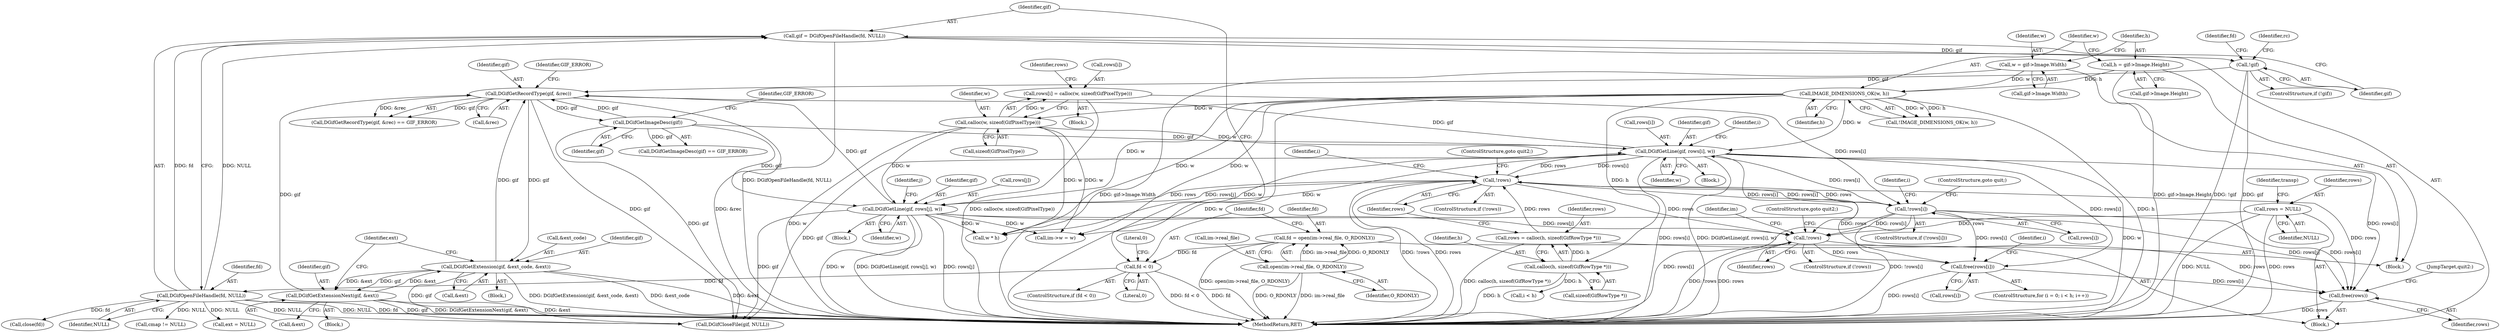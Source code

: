 digraph "0_enlightment_37a96801663b7b4cd3fbe56cc0eb8b6a17e766a8@API" {
"1000767" [label="(Call,free(rows))"];
"1000283" [label="(Call,!rows[i])"];
"1000274" [label="(Call,rows[i] = calloc(w, sizeof(GifPixelType)))"];
"1000278" [label="(Call,calloc(w, sizeof(GifPixelType)))"];
"1000250" [label="(Call,IMAGE_DIMENSIONS_OK(w, h))"];
"1000234" [label="(Call,w = gif->Image.Width)"];
"1000241" [label="(Call,h = gif->Image.Height)"];
"1000261" [label="(Call,!rows)"];
"1000254" [label="(Call,rows = calloc(h, sizeof(GifRowType *)))"];
"1000256" [label="(Call,calloc(h, sizeof(GifRowType *)))"];
"1000338" [label="(Call,DGifGetLine(gif, rows[i], w))"];
"1000226" [label="(Call,DGifGetImageDesc(gif))"];
"1000207" [label="(Call,DGifGetRecordType(gif, &rec))"];
"1000392" [label="(Call,DGifGetExtensionNext(gif, &ext))"];
"1000358" [label="(Call,DGifGetExtension(gif, &ext_code, &ext))"];
"1000320" [label="(Call,DGifGetLine(gif, rows[j], w))"];
"1000193" [label="(Call,!gif)"];
"1000187" [label="(Call,gif = DGifOpenFileHandle(fd, NULL))"];
"1000189" [label="(Call,DGifOpenFileHandle(fd, NULL))"];
"1000182" [label="(Call,fd < 0)"];
"1000174" [label="(Call,fd = open(im->real_file, O_RDONLY))"];
"1000176" [label="(Call,open(im->real_file, O_RDONLY))"];
"1000417" [label="(Call,!rows)"];
"1000161" [label="(Call,rows = NULL)"];
"1000763" [label="(Call,free(rows[i]))"];
"1000283" [label="(Call,!rows[i])"];
"1000227" [label="(Identifier,gif)"];
"1000177" [label="(Call,im->real_file)"];
"1000241" [label="(Call,h = gif->Image.Height)"];
"1000226" [label="(Call,DGifGetImageDesc(gif))"];
"1000275" [label="(Call,rows[i])"];
"1000359" [label="(Identifier,gif)"];
"1000279" [label="(Identifier,w)"];
"1000420" [label="(ControlStructure,goto quit2;)"];
"1000252" [label="(Identifier,h)"];
"1000416" [label="(ControlStructure,if (!rows))"];
"1000768" [label="(Identifier,rows)"];
"1000257" [label="(Identifier,h)"];
"1000754" [label="(ControlStructure,for (i = 0; i < h; i++))"];
"1000187" [label="(Call,gif = DGifOpenFileHandle(fd, NULL))"];
"1000417" [label="(Call,!rows)"];
"1000272" [label="(Identifier,i)"];
"1000250" [label="(Call,IMAGE_DIMENSIONS_OK(w, h))"];
"1000183" [label="(Identifier,fd)"];
"1000201" [label="(Identifier,rc)"];
"1000260" [label="(ControlStructure,if (!rows))"];
"1000175" [label="(Identifier,fd)"];
"1000362" [label="(Call,&ext)"];
"1000180" [label="(Identifier,O_RDONLY)"];
"1000268" [label="(Call,i < h)"];
"1000325" [label="(Identifier,w)"];
"1000225" [label="(Call,DGifGetImageDesc(gif) == GIF_ERROR)"];
"1000188" [label="(Identifier,gif)"];
"1000355" [label="(Call,ext = NULL)"];
"1000322" [label="(Call,rows[j])"];
"1000181" [label="(ControlStructure,if (fd < 0))"];
"1000339" [label="(Identifier,gif)"];
"1000423" [label="(Identifier,im)"];
"1000165" [label="(Identifier,transp)"];
"1000209" [label="(Call,&rec)"];
"1000258" [label="(Call,sizeof(GifRowType *))"];
"1000194" [label="(Identifier,gif)"];
"1000336" [label="(Identifier,i)"];
"1000769" [label="(JumpTarget,quit2:)"];
"1000770" [label="(Call,DGifCloseFile(gif, NULL))"];
"1000366" [label="(Block,)"];
"1000115" [label="(Block,)"];
"1000191" [label="(Identifier,NULL)"];
"1000261" [label="(Call,!rows)"];
"1000162" [label="(Identifier,rows)"];
"1000418" [label="(Identifier,rows)"];
"1000392" [label="(Call,DGifGetExtensionNext(gif, &ext))"];
"1000189" [label="(Call,DGifOpenFileHandle(fd, NULL))"];
"1000764" [label="(Call,rows[i])"];
"1000235" [label="(Identifier,w)"];
"1000284" [label="(Call,rows[i])"];
"1000242" [label="(Identifier,h)"];
"1000352" [label="(Block,)"];
"1000282" [label="(ControlStructure,if (!rows[i]))"];
"1000228" [label="(Identifier,GIF_ERROR)"];
"1000287" [label="(ControlStructure,goto quit;)"];
"1000393" [label="(Identifier,gif)"];
"1000263" [label="(ControlStructure,goto quit2;)"];
"1000190" [label="(Identifier,fd)"];
"1000161" [label="(Call,rows = NULL)"];
"1000254" [label="(Call,rows = calloc(h, sizeof(GifRowType *)))"];
"1000285" [label="(Identifier,rows)"];
"1000186" [label="(Literal,0)"];
"1000184" [label="(Literal,0)"];
"1000343" [label="(Identifier,w)"];
"1000337" [label="(Block,)"];
"1000266" [label="(Identifier,i)"];
"1000211" [label="(Identifier,GIF_ERROR)"];
"1000315" [label="(Identifier,j)"];
"1000234" [label="(Call,w = gif->Image.Width)"];
"1000197" [label="(Identifier,fd)"];
"1000176" [label="(Call,open(im->real_file, O_RDONLY))"];
"1000762" [label="(Identifier,i)"];
"1000196" [label="(Call,close(fd))"];
"1000479" [label="(Call,cmap != NULL)"];
"1000163" [label="(Identifier,NULL)"];
"1000223" [label="(Block,)"];
"1000365" [label="(Identifier,ext)"];
"1000767" [label="(Call,free(rows))"];
"1000394" [label="(Call,&ext)"];
"1000193" [label="(Call,!gif)"];
"1000207" [label="(Call,DGifGetRecordType(gif, &rec))"];
"1000262" [label="(Identifier,rows)"];
"1000320" [label="(Call,DGifGetLine(gif, rows[j], w))"];
"1000255" [label="(Identifier,rows)"];
"1000338" [label="(Call,DGifGetLine(gif, rows[i], w))"];
"1000192" [label="(ControlStructure,if (!gif))"];
"1000280" [label="(Call,sizeof(GifPixelType))"];
"1000321" [label="(Identifier,gif)"];
"1000581" [label="(Call,w * h)"];
"1000182" [label="(Call,fd < 0)"];
"1000174" [label="(Call,fd = open(im->real_file, O_RDONLY))"];
"1000251" [label="(Identifier,w)"];
"1000256" [label="(Call,calloc(h, sizeof(GifRowType *)))"];
"1000236" [label="(Call,gif->Image.Width)"];
"1000249" [label="(Call,!IMAGE_DIMENSIONS_OK(w, h))"];
"1000775" [label="(MethodReturn,RET)"];
"1000273" [label="(Block,)"];
"1000358" [label="(Call,DGifGetExtension(gif, &ext_code, &ext))"];
"1000763" [label="(Call,free(rows[i]))"];
"1000206" [label="(Call,DGifGetRecordType(gif, &rec) == GIF_ERROR)"];
"1000319" [label="(Block,)"];
"1000243" [label="(Call,gif->Image.Height)"];
"1000340" [label="(Call,rows[i])"];
"1000421" [label="(Call,im->w = w)"];
"1000360" [label="(Call,&ext_code)"];
"1000208" [label="(Identifier,gif)"];
"1000278" [label="(Call,calloc(w, sizeof(GifPixelType)))"];
"1000274" [label="(Call,rows[i] = calloc(w, sizeof(GifPixelType)))"];
"1000767" -> "1000115"  [label="AST: "];
"1000767" -> "1000768"  [label="CFG: "];
"1000768" -> "1000767"  [label="AST: "];
"1000769" -> "1000767"  [label="CFG: "];
"1000767" -> "1000775"  [label="DDG: rows"];
"1000283" -> "1000767"  [label="DDG: rows[i]"];
"1000417" -> "1000767"  [label="DDG: rows"];
"1000261" -> "1000767"  [label="DDG: rows"];
"1000763" -> "1000767"  [label="DDG: rows[i]"];
"1000338" -> "1000767"  [label="DDG: rows[i]"];
"1000320" -> "1000767"  [label="DDG: rows[j]"];
"1000283" -> "1000282"  [label="AST: "];
"1000283" -> "1000284"  [label="CFG: "];
"1000284" -> "1000283"  [label="AST: "];
"1000287" -> "1000283"  [label="CFG: "];
"1000272" -> "1000283"  [label="CFG: "];
"1000283" -> "1000775"  [label="DDG: rows[i]"];
"1000283" -> "1000775"  [label="DDG: !rows[i]"];
"1000283" -> "1000261"  [label="DDG: rows[i]"];
"1000274" -> "1000283"  [label="DDG: rows[i]"];
"1000261" -> "1000283"  [label="DDG: rows"];
"1000283" -> "1000338"  [label="DDG: rows[i]"];
"1000283" -> "1000417"  [label="DDG: rows[i]"];
"1000283" -> "1000763"  [label="DDG: rows[i]"];
"1000274" -> "1000273"  [label="AST: "];
"1000274" -> "1000278"  [label="CFG: "];
"1000275" -> "1000274"  [label="AST: "];
"1000278" -> "1000274"  [label="AST: "];
"1000285" -> "1000274"  [label="CFG: "];
"1000274" -> "1000775"  [label="DDG: calloc(w, sizeof(GifPixelType))"];
"1000278" -> "1000274"  [label="DDG: w"];
"1000278" -> "1000280"  [label="CFG: "];
"1000279" -> "1000278"  [label="AST: "];
"1000280" -> "1000278"  [label="AST: "];
"1000278" -> "1000775"  [label="DDG: w"];
"1000250" -> "1000278"  [label="DDG: w"];
"1000278" -> "1000320"  [label="DDG: w"];
"1000278" -> "1000338"  [label="DDG: w"];
"1000278" -> "1000421"  [label="DDG: w"];
"1000278" -> "1000581"  [label="DDG: w"];
"1000250" -> "1000249"  [label="AST: "];
"1000250" -> "1000252"  [label="CFG: "];
"1000251" -> "1000250"  [label="AST: "];
"1000252" -> "1000250"  [label="AST: "];
"1000249" -> "1000250"  [label="CFG: "];
"1000250" -> "1000775"  [label="DDG: w"];
"1000250" -> "1000775"  [label="DDG: h"];
"1000250" -> "1000249"  [label="DDG: w"];
"1000250" -> "1000249"  [label="DDG: h"];
"1000234" -> "1000250"  [label="DDG: w"];
"1000241" -> "1000250"  [label="DDG: h"];
"1000250" -> "1000256"  [label="DDG: h"];
"1000250" -> "1000320"  [label="DDG: w"];
"1000250" -> "1000338"  [label="DDG: w"];
"1000250" -> "1000421"  [label="DDG: w"];
"1000250" -> "1000581"  [label="DDG: w"];
"1000234" -> "1000223"  [label="AST: "];
"1000234" -> "1000236"  [label="CFG: "];
"1000235" -> "1000234"  [label="AST: "];
"1000236" -> "1000234"  [label="AST: "];
"1000242" -> "1000234"  [label="CFG: "];
"1000234" -> "1000775"  [label="DDG: gif->Image.Width"];
"1000241" -> "1000223"  [label="AST: "];
"1000241" -> "1000243"  [label="CFG: "];
"1000242" -> "1000241"  [label="AST: "];
"1000243" -> "1000241"  [label="AST: "];
"1000251" -> "1000241"  [label="CFG: "];
"1000241" -> "1000775"  [label="DDG: gif->Image.Height"];
"1000261" -> "1000260"  [label="AST: "];
"1000261" -> "1000262"  [label="CFG: "];
"1000262" -> "1000261"  [label="AST: "];
"1000263" -> "1000261"  [label="CFG: "];
"1000266" -> "1000261"  [label="CFG: "];
"1000261" -> "1000775"  [label="DDG: rows"];
"1000261" -> "1000775"  [label="DDG: !rows"];
"1000254" -> "1000261"  [label="DDG: rows"];
"1000338" -> "1000261"  [label="DDG: rows[i]"];
"1000320" -> "1000261"  [label="DDG: rows[j]"];
"1000261" -> "1000320"  [label="DDG: rows"];
"1000261" -> "1000338"  [label="DDG: rows"];
"1000261" -> "1000417"  [label="DDG: rows"];
"1000261" -> "1000763"  [label="DDG: rows"];
"1000254" -> "1000223"  [label="AST: "];
"1000254" -> "1000256"  [label="CFG: "];
"1000255" -> "1000254"  [label="AST: "];
"1000256" -> "1000254"  [label="AST: "];
"1000262" -> "1000254"  [label="CFG: "];
"1000254" -> "1000775"  [label="DDG: calloc(h, sizeof(GifRowType *))"];
"1000256" -> "1000254"  [label="DDG: h"];
"1000256" -> "1000258"  [label="CFG: "];
"1000257" -> "1000256"  [label="AST: "];
"1000258" -> "1000256"  [label="AST: "];
"1000256" -> "1000775"  [label="DDG: h"];
"1000256" -> "1000268"  [label="DDG: h"];
"1000338" -> "1000337"  [label="AST: "];
"1000338" -> "1000343"  [label="CFG: "];
"1000339" -> "1000338"  [label="AST: "];
"1000340" -> "1000338"  [label="AST: "];
"1000343" -> "1000338"  [label="AST: "];
"1000336" -> "1000338"  [label="CFG: "];
"1000338" -> "1000775"  [label="DDG: w"];
"1000338" -> "1000775"  [label="DDG: DGifGetLine(gif, rows[i], w)"];
"1000338" -> "1000775"  [label="DDG: rows[i]"];
"1000338" -> "1000207"  [label="DDG: gif"];
"1000226" -> "1000338"  [label="DDG: gif"];
"1000338" -> "1000417"  [label="DDG: rows[i]"];
"1000338" -> "1000421"  [label="DDG: w"];
"1000338" -> "1000581"  [label="DDG: w"];
"1000338" -> "1000763"  [label="DDG: rows[i]"];
"1000338" -> "1000770"  [label="DDG: gif"];
"1000226" -> "1000225"  [label="AST: "];
"1000226" -> "1000227"  [label="CFG: "];
"1000227" -> "1000226"  [label="AST: "];
"1000228" -> "1000226"  [label="CFG: "];
"1000226" -> "1000207"  [label="DDG: gif"];
"1000226" -> "1000225"  [label="DDG: gif"];
"1000207" -> "1000226"  [label="DDG: gif"];
"1000226" -> "1000320"  [label="DDG: gif"];
"1000226" -> "1000770"  [label="DDG: gif"];
"1000207" -> "1000206"  [label="AST: "];
"1000207" -> "1000209"  [label="CFG: "];
"1000208" -> "1000207"  [label="AST: "];
"1000209" -> "1000207"  [label="AST: "];
"1000211" -> "1000207"  [label="CFG: "];
"1000207" -> "1000775"  [label="DDG: &rec"];
"1000207" -> "1000206"  [label="DDG: gif"];
"1000207" -> "1000206"  [label="DDG: &rec"];
"1000392" -> "1000207"  [label="DDG: gif"];
"1000320" -> "1000207"  [label="DDG: gif"];
"1000358" -> "1000207"  [label="DDG: gif"];
"1000193" -> "1000207"  [label="DDG: gif"];
"1000207" -> "1000358"  [label="DDG: gif"];
"1000207" -> "1000770"  [label="DDG: gif"];
"1000392" -> "1000366"  [label="AST: "];
"1000392" -> "1000394"  [label="CFG: "];
"1000393" -> "1000392"  [label="AST: "];
"1000394" -> "1000392"  [label="AST: "];
"1000365" -> "1000392"  [label="CFG: "];
"1000392" -> "1000775"  [label="DDG: &ext"];
"1000392" -> "1000775"  [label="DDG: DGifGetExtensionNext(gif, &ext)"];
"1000392" -> "1000358"  [label="DDG: &ext"];
"1000358" -> "1000392"  [label="DDG: gif"];
"1000358" -> "1000392"  [label="DDG: &ext"];
"1000392" -> "1000770"  [label="DDG: gif"];
"1000358" -> "1000352"  [label="AST: "];
"1000358" -> "1000362"  [label="CFG: "];
"1000359" -> "1000358"  [label="AST: "];
"1000360" -> "1000358"  [label="AST: "];
"1000362" -> "1000358"  [label="AST: "];
"1000365" -> "1000358"  [label="CFG: "];
"1000358" -> "1000775"  [label="DDG: DGifGetExtension(gif, &ext_code, &ext)"];
"1000358" -> "1000775"  [label="DDG: &ext_code"];
"1000358" -> "1000775"  [label="DDG: &ext"];
"1000358" -> "1000770"  [label="DDG: gif"];
"1000320" -> "1000319"  [label="AST: "];
"1000320" -> "1000325"  [label="CFG: "];
"1000321" -> "1000320"  [label="AST: "];
"1000322" -> "1000320"  [label="AST: "];
"1000325" -> "1000320"  [label="AST: "];
"1000315" -> "1000320"  [label="CFG: "];
"1000320" -> "1000775"  [label="DDG: rows[j]"];
"1000320" -> "1000775"  [label="DDG: w"];
"1000320" -> "1000775"  [label="DDG: DGifGetLine(gif, rows[j], w)"];
"1000320" -> "1000417"  [label="DDG: rows[j]"];
"1000320" -> "1000421"  [label="DDG: w"];
"1000320" -> "1000581"  [label="DDG: w"];
"1000320" -> "1000770"  [label="DDG: gif"];
"1000193" -> "1000192"  [label="AST: "];
"1000193" -> "1000194"  [label="CFG: "];
"1000194" -> "1000193"  [label="AST: "];
"1000197" -> "1000193"  [label="CFG: "];
"1000201" -> "1000193"  [label="CFG: "];
"1000193" -> "1000775"  [label="DDG: gif"];
"1000193" -> "1000775"  [label="DDG: !gif"];
"1000187" -> "1000193"  [label="DDG: gif"];
"1000187" -> "1000115"  [label="AST: "];
"1000187" -> "1000189"  [label="CFG: "];
"1000188" -> "1000187"  [label="AST: "];
"1000189" -> "1000187"  [label="AST: "];
"1000194" -> "1000187"  [label="CFG: "];
"1000187" -> "1000775"  [label="DDG: DGifOpenFileHandle(fd, NULL)"];
"1000189" -> "1000187"  [label="DDG: fd"];
"1000189" -> "1000187"  [label="DDG: NULL"];
"1000189" -> "1000191"  [label="CFG: "];
"1000190" -> "1000189"  [label="AST: "];
"1000191" -> "1000189"  [label="AST: "];
"1000189" -> "1000775"  [label="DDG: fd"];
"1000189" -> "1000775"  [label="DDG: NULL"];
"1000182" -> "1000189"  [label="DDG: fd"];
"1000189" -> "1000196"  [label="DDG: fd"];
"1000189" -> "1000355"  [label="DDG: NULL"];
"1000189" -> "1000479"  [label="DDG: NULL"];
"1000189" -> "1000770"  [label="DDG: NULL"];
"1000182" -> "1000181"  [label="AST: "];
"1000182" -> "1000184"  [label="CFG: "];
"1000183" -> "1000182"  [label="AST: "];
"1000184" -> "1000182"  [label="AST: "];
"1000186" -> "1000182"  [label="CFG: "];
"1000188" -> "1000182"  [label="CFG: "];
"1000182" -> "1000775"  [label="DDG: fd < 0"];
"1000182" -> "1000775"  [label="DDG: fd"];
"1000174" -> "1000182"  [label="DDG: fd"];
"1000174" -> "1000115"  [label="AST: "];
"1000174" -> "1000176"  [label="CFG: "];
"1000175" -> "1000174"  [label="AST: "];
"1000176" -> "1000174"  [label="AST: "];
"1000183" -> "1000174"  [label="CFG: "];
"1000174" -> "1000775"  [label="DDG: open(im->real_file, O_RDONLY)"];
"1000176" -> "1000174"  [label="DDG: im->real_file"];
"1000176" -> "1000174"  [label="DDG: O_RDONLY"];
"1000176" -> "1000180"  [label="CFG: "];
"1000177" -> "1000176"  [label="AST: "];
"1000180" -> "1000176"  [label="AST: "];
"1000176" -> "1000775"  [label="DDG: O_RDONLY"];
"1000176" -> "1000775"  [label="DDG: im->real_file"];
"1000417" -> "1000416"  [label="AST: "];
"1000417" -> "1000418"  [label="CFG: "];
"1000418" -> "1000417"  [label="AST: "];
"1000420" -> "1000417"  [label="CFG: "];
"1000423" -> "1000417"  [label="CFG: "];
"1000417" -> "1000775"  [label="DDG: rows"];
"1000417" -> "1000775"  [label="DDG: !rows"];
"1000161" -> "1000417"  [label="DDG: rows"];
"1000417" -> "1000763"  [label="DDG: rows"];
"1000161" -> "1000115"  [label="AST: "];
"1000161" -> "1000163"  [label="CFG: "];
"1000162" -> "1000161"  [label="AST: "];
"1000163" -> "1000161"  [label="AST: "];
"1000165" -> "1000161"  [label="CFG: "];
"1000161" -> "1000775"  [label="DDG: NULL"];
"1000161" -> "1000775"  [label="DDG: rows"];
"1000763" -> "1000754"  [label="AST: "];
"1000763" -> "1000764"  [label="CFG: "];
"1000764" -> "1000763"  [label="AST: "];
"1000762" -> "1000763"  [label="CFG: "];
"1000763" -> "1000775"  [label="DDG: rows[i]"];
}

